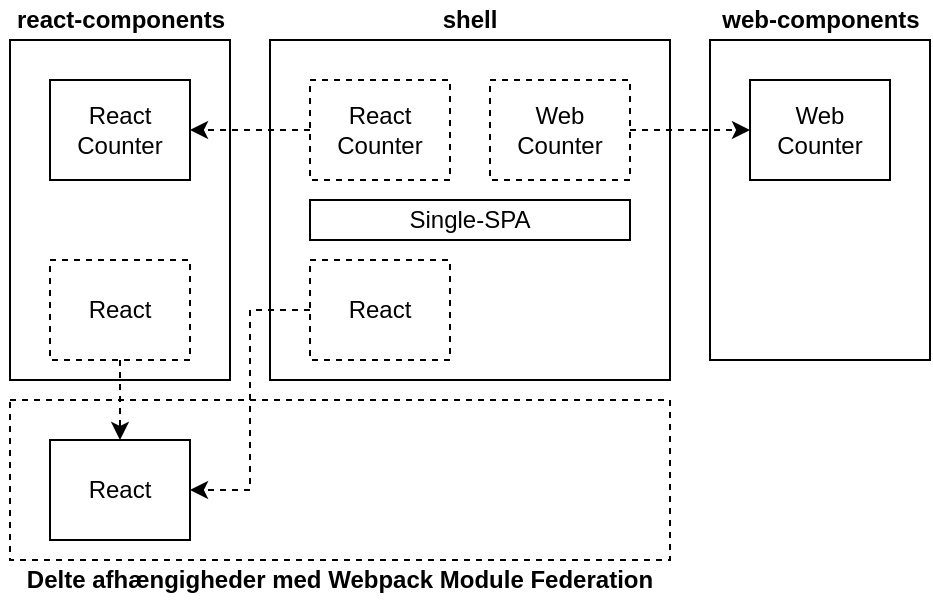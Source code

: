 <mxfile version="13.1.14" type="github">
  <diagram id="39HmSSPPJytQBJ3p-pZv" name="Page-1">
    <mxGraphModel dx="756" dy="496" grid="1" gridSize="10" guides="1" tooltips="1" connect="1" arrows="1" fold="1" page="1" pageScale="1" pageWidth="850" pageHeight="1100" math="0" shadow="0">
      <root>
        <mxCell id="0" />
        <mxCell id="1" parent="0" />
        <mxCell id="28w-H09hTlqUuu_r2elM-17" value="" style="rounded=0;whiteSpace=wrap;html=1;strokeColor=#000000;fillColor=none;" parent="1" vertex="1">
          <mxGeometry x="70" y="180" width="110" height="170" as="geometry" />
        </mxCell>
        <mxCell id="28w-H09hTlqUuu_r2elM-12" value="" style="rounded=0;whiteSpace=wrap;html=1;strokeColor=#000000;fillColor=none;" parent="1" vertex="1">
          <mxGeometry x="200" y="180" width="200" height="170" as="geometry" />
        </mxCell>
        <mxCell id="yu_PpRfWeJClu4RsIgDd-13" style="edgeStyle=orthogonalEdgeStyle;rounded=0;orthogonalLoop=1;jettySize=auto;html=1;entryX=1;entryY=0.5;entryDx=0;entryDy=0;dashed=1;" edge="1" parent="1" source="28w-H09hTlqUuu_r2elM-1" target="28w-H09hTlqUuu_r2elM-18">
          <mxGeometry relative="1" as="geometry" />
        </mxCell>
        <mxCell id="28w-H09hTlqUuu_r2elM-1" value="&lt;div&gt;React &lt;br&gt;&lt;/div&gt;&lt;div&gt;Counter&lt;/div&gt;" style="rounded=0;whiteSpace=wrap;html=1;dashed=1;" parent="1" vertex="1">
          <mxGeometry x="220" y="200" width="70" height="50" as="geometry" />
        </mxCell>
        <mxCell id="yu_PpRfWeJClu4RsIgDd-14" style="edgeStyle=orthogonalEdgeStyle;rounded=0;orthogonalLoop=1;jettySize=auto;html=1;entryX=0;entryY=0.5;entryDx=0;entryDy=0;dashed=1;" edge="1" parent="1" source="28w-H09hTlqUuu_r2elM-2" target="yu_PpRfWeJClu4RsIgDd-10">
          <mxGeometry relative="1" as="geometry" />
        </mxCell>
        <mxCell id="28w-H09hTlqUuu_r2elM-2" value="&lt;div&gt;Web &lt;br&gt;&lt;/div&gt;&lt;div&gt;Counter&lt;/div&gt;" style="rounded=0;whiteSpace=wrap;html=1;dashed=1;" parent="1" vertex="1">
          <mxGeometry x="310" y="200" width="70" height="50" as="geometry" />
        </mxCell>
        <mxCell id="28w-H09hTlqUuu_r2elM-8" value="&lt;div&gt;Single-SPA&lt;/div&gt;" style="rounded=0;whiteSpace=wrap;html=1;strokeColor=#000000;" parent="1" vertex="1">
          <mxGeometry x="220" y="260" width="160" height="20" as="geometry" />
        </mxCell>
        <mxCell id="28w-H09hTlqUuu_r2elM-13" value="shell" style="text;html=1;strokeColor=none;fillColor=none;align=center;verticalAlign=middle;whiteSpace=wrap;rounded=0;fontStyle=1" parent="1" vertex="1">
          <mxGeometry x="200" y="160" width="200" height="20" as="geometry" />
        </mxCell>
        <mxCell id="28w-H09hTlqUuu_r2elM-18" value="React Counter" style="rounded=0;whiteSpace=wrap;html=1;" parent="1" vertex="1">
          <mxGeometry x="90" y="200" width="70" height="50" as="geometry" />
        </mxCell>
        <mxCell id="yu_PpRfWeJClu4RsIgDd-20" style="edgeStyle=orthogonalEdgeStyle;rounded=0;orthogonalLoop=1;jettySize=auto;html=1;exitX=0.5;exitY=1;exitDx=0;exitDy=0;entryX=0.5;entryY=0;entryDx=0;entryDy=0;dashed=1;" edge="1" parent="1" source="28w-H09hTlqUuu_r2elM-19" target="yu_PpRfWeJClu4RsIgDd-18">
          <mxGeometry relative="1" as="geometry" />
        </mxCell>
        <mxCell id="28w-H09hTlqUuu_r2elM-19" value="React" style="rounded=0;whiteSpace=wrap;html=1;strokeColor=#000000;dashed=1;" parent="1" vertex="1">
          <mxGeometry x="90" y="290" width="70" height="50" as="geometry" />
        </mxCell>
        <mxCell id="28w-H09hTlqUuu_r2elM-20" value="&lt;div&gt;react-components&lt;/div&gt;" style="text;html=1;align=center;verticalAlign=middle;resizable=0;points=[];autosize=1;fontStyle=1" parent="1" vertex="1">
          <mxGeometry x="65" y="160" width="120" height="20" as="geometry" />
        </mxCell>
        <mxCell id="AXeKaIb-T4G1wdaBcbMU-1" value="" style="rounded=0;whiteSpace=wrap;html=1;strokeColor=#000000;fillColor=none;dashed=1;" parent="1" vertex="1">
          <mxGeometry x="70" y="360" width="330" height="80" as="geometry" />
        </mxCell>
        <mxCell id="AXeKaIb-T4G1wdaBcbMU-4" value="Delte afhængigheder med Webpack Module Federation" style="text;html=1;strokeColor=none;fillColor=none;align=center;verticalAlign=middle;whiteSpace=wrap;rounded=0;fontStyle=1" parent="1" vertex="1">
          <mxGeometry x="70" y="440" width="330" height="20" as="geometry" />
        </mxCell>
        <mxCell id="yu_PpRfWeJClu4RsIgDd-9" value="" style="rounded=0;whiteSpace=wrap;html=1;strokeColor=#000000;fillColor=none;" vertex="1" parent="1">
          <mxGeometry x="420" y="180" width="110" height="160" as="geometry" />
        </mxCell>
        <mxCell id="yu_PpRfWeJClu4RsIgDd-10" value="Web Counter" style="rounded=0;whiteSpace=wrap;html=1;" vertex="1" parent="1">
          <mxGeometry x="440" y="200" width="70" height="50" as="geometry" />
        </mxCell>
        <mxCell id="yu_PpRfWeJClu4RsIgDd-12" value="&lt;div&gt;web-components&lt;/div&gt;" style="text;html=1;align=center;verticalAlign=middle;resizable=0;points=[];autosize=1;fontStyle=1" vertex="1" parent="1">
          <mxGeometry x="420" y="160" width="110" height="20" as="geometry" />
        </mxCell>
        <mxCell id="yu_PpRfWeJClu4RsIgDd-19" style="edgeStyle=orthogonalEdgeStyle;rounded=0;orthogonalLoop=1;jettySize=auto;html=1;entryX=1;entryY=0.5;entryDx=0;entryDy=0;dashed=1;" edge="1" parent="1" source="yu_PpRfWeJClu4RsIgDd-15" target="yu_PpRfWeJClu4RsIgDd-18">
          <mxGeometry relative="1" as="geometry" />
        </mxCell>
        <mxCell id="yu_PpRfWeJClu4RsIgDd-15" value="React" style="rounded=0;whiteSpace=wrap;html=1;strokeColor=#000000;dashed=1;" vertex="1" parent="1">
          <mxGeometry x="220" y="290" width="70" height="50" as="geometry" />
        </mxCell>
        <mxCell id="yu_PpRfWeJClu4RsIgDd-18" value="React" style="rounded=0;whiteSpace=wrap;html=1;strokeColor=#000000;" vertex="1" parent="1">
          <mxGeometry x="90" y="380" width="70" height="50" as="geometry" />
        </mxCell>
      </root>
    </mxGraphModel>
  </diagram>
</mxfile>
